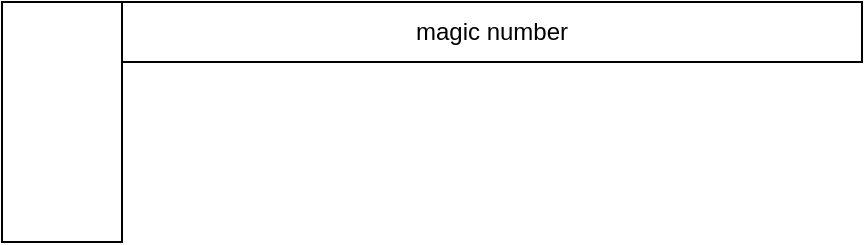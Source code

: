 <mxfile version="13.0.3" type="device"><diagram id="J3TJMnIwd6g6ktXUNwCN" name="Page-1"><mxGraphModel dx="982" dy="563" grid="1" gridSize="10" guides="1" tooltips="1" connect="1" arrows="1" fold="1" page="1" pageScale="1" pageWidth="827" pageHeight="1169" math="0" shadow="0"><root><mxCell id="0"/><mxCell id="1" parent="0"/><mxCell id="9KyIaP9QmijWX7pKKg-H-1" value="" style="rounded=0;whiteSpace=wrap;html=1;" vertex="1" parent="1"><mxGeometry x="150" y="210" width="60" height="120" as="geometry"/></mxCell><mxCell id="9KyIaP9QmijWX7pKKg-H-2" value="magic number" style="rounded=0;whiteSpace=wrap;html=1;" vertex="1" parent="1"><mxGeometry x="210" y="210" width="370" height="30" as="geometry"/></mxCell></root></mxGraphModel></diagram></mxfile>